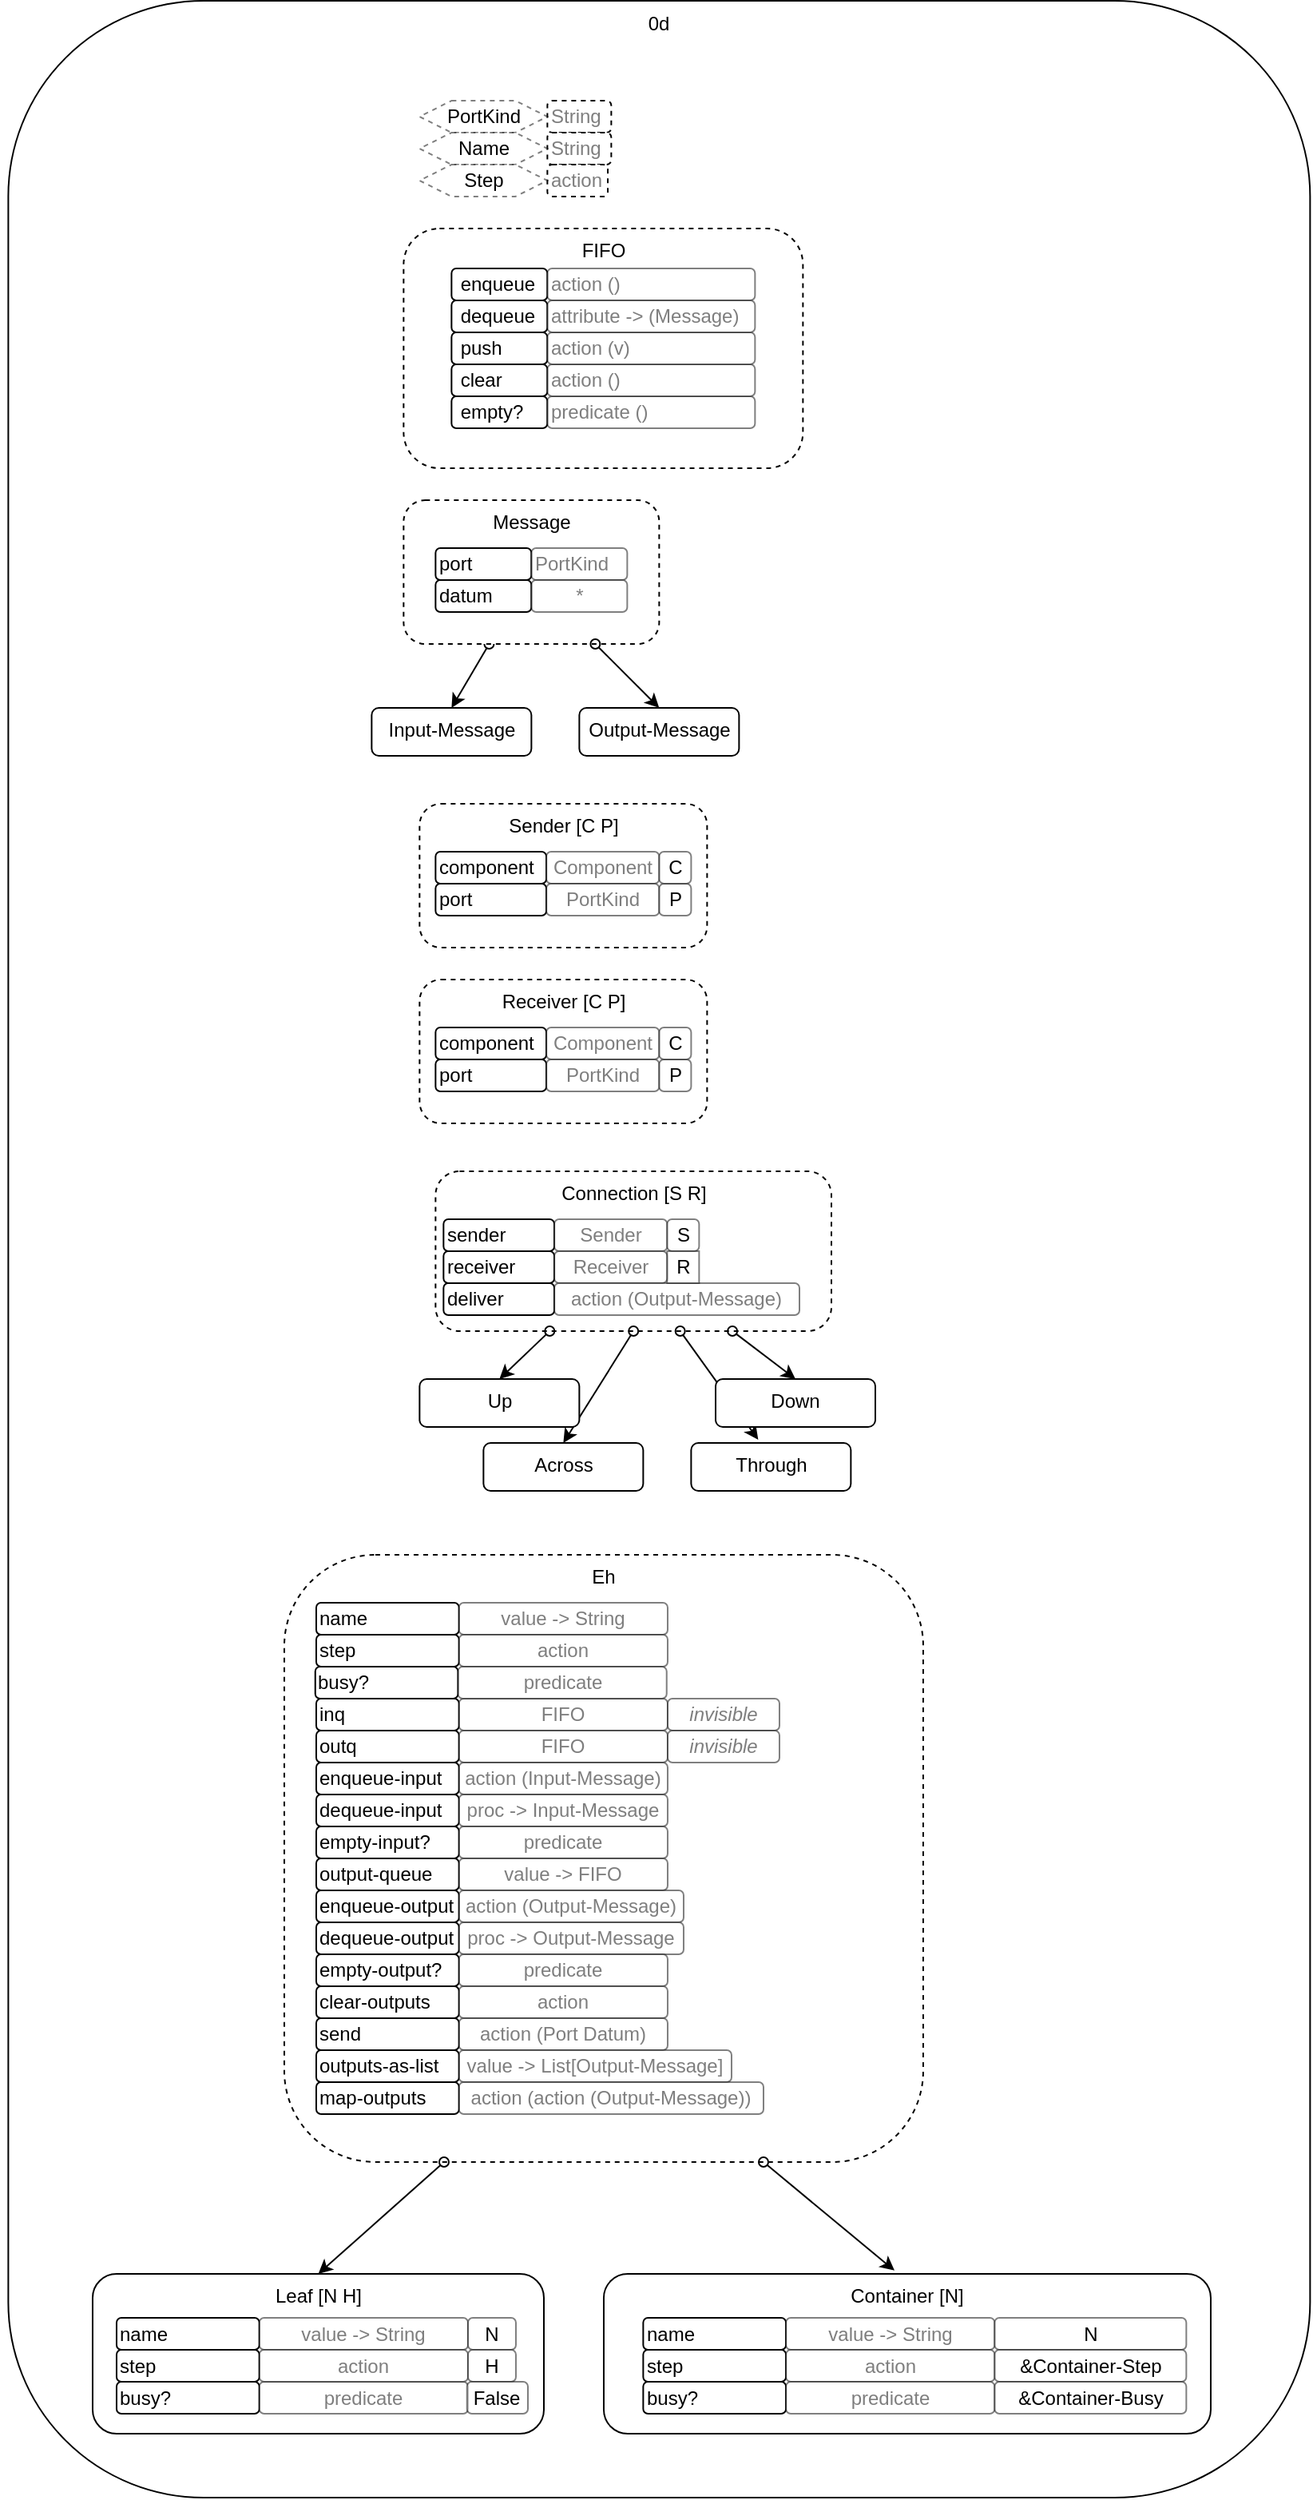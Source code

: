 <mxfile version="14.6.13" type="device"><diagram id="0Igtya8EB0iBpBim81Bv" name="Page-1"><mxGraphModel dx="1546" dy="-333" grid="1" gridSize="10" guides="1" tooltips="1" connect="1" arrows="1" fold="1" page="1" pageScale="1" pageWidth="1100" pageHeight="850" math="0" shadow="0"><root><mxCell id="0"/><mxCell id="1" parent="0"/><mxCell id="_bKpz6sMv0fzjmqBeOPO-192" value="" style="group;container=1;" parent="1" vertex="1" connectable="0"><mxGeometry x="-457.5" y="1440" width="819.68" height="1560" as="geometry"><mxRectangle x="-457.5" y="1440" width="50" height="40" as="alternateBounds"/></mxGeometry></mxCell><mxCell id="_bKpz6sMv0fzjmqBeOPO-1" value="0d" style="rounded=1;whiteSpace=wrap;html=1;horizontal=1;verticalAlign=top;container=0;" parent="_bKpz6sMv0fzjmqBeOPO-192" vertex="1"><mxGeometry x="4.69" y="-2.5" width="814.99" height="1562.5" as="geometry"/></mxCell><mxCell id="_bKpz6sMv0fzjmqBeOPO-56" value="" style="endArrow=oval;startArrow=classic;html=1;endFill=0;" parent="_bKpz6sMv0fzjmqBeOPO-192" target="_bKpz6sMv0fzjmqBeOPO-19" edge="1"><mxGeometry x="84.69" width="50" height="50" as="geometry"><mxPoint x="282.18" y="440" as="sourcePoint"/><mxPoint x="272.18" y="300" as="targetPoint"/></mxGeometry></mxCell><mxCell id="_bKpz6sMv0fzjmqBeOPO-58" value="Sender [C P]" style="rounded=1;whiteSpace=wrap;html=1;align=center;dashed=1;verticalAlign=top;container=0;" parent="_bKpz6sMv0fzjmqBeOPO-192" vertex="1"><mxGeometry x="262.18" y="500" width="180" height="90" as="geometry"><mxRectangle x="60" y="280" width="110" height="20" as="alternateBounds"/></mxGeometry></mxCell><mxCell id="_bKpz6sMv0fzjmqBeOPO-65" value="Receiver [C P]" style="rounded=1;whiteSpace=wrap;html=1;align=center;dashed=1;verticalAlign=top;container=0;" parent="_bKpz6sMv0fzjmqBeOPO-192" vertex="1"><mxGeometry x="262.18" y="610" width="180" height="90" as="geometry"><mxRectangle x="60" y="280" width="110" height="20" as="alternateBounds"/></mxGeometry></mxCell><mxCell id="_bKpz6sMv0fzjmqBeOPO-72" value="Connection [S R]" style="rounded=1;whiteSpace=wrap;html=1;align=center;dashed=1;verticalAlign=top;container=0;" parent="_bKpz6sMv0fzjmqBeOPO-192" vertex="1"><mxGeometry x="272.18" y="730" width="247.82" height="100" as="geometry"><mxRectangle x="60" y="280" width="110" height="20" as="alternateBounds"/></mxGeometry></mxCell><mxCell id="_bKpz6sMv0fzjmqBeOPO-79" value="" style="endArrow=oval;startArrow=classic;html=1;entryX=0.75;entryY=1;entryDx=0;entryDy=0;exitX=0.5;exitY=0;exitDx=0;exitDy=0;endFill=0;" parent="_bKpz6sMv0fzjmqBeOPO-192" source="_bKpz6sMv0fzjmqBeOPO-77" target="_bKpz6sMv0fzjmqBeOPO-72" edge="1"><mxGeometry x="84.69" width="50" height="50" as="geometry"><mxPoint x="302.18" y="810" as="sourcePoint"/><mxPoint x="325.709" y="770" as="targetPoint"/></mxGeometry></mxCell><mxCell id="_bKpz6sMv0fzjmqBeOPO-80" value="" style="endArrow=oval;startArrow=classic;html=1;endFill=0;" parent="_bKpz6sMv0fzjmqBeOPO-192" target="_bKpz6sMv0fzjmqBeOPO-72" edge="1"><mxGeometry x="84.69" width="50" height="50" as="geometry"><mxPoint x="312.18" y="860" as="sourcePoint"/><mxPoint x="302.18" y="720" as="targetPoint"/></mxGeometry></mxCell><mxCell id="_bKpz6sMv0fzjmqBeOPO-91" value="Through" style="rounded=1;whiteSpace=wrap;html=1;align=center;verticalAlign=top;container=0;" parent="_bKpz6sMv0fzjmqBeOPO-192" vertex="1"><mxGeometry x="432.18" y="900" width="100" height="30" as="geometry"><mxRectangle x="60" y="280" width="110" height="20" as="alternateBounds"/></mxGeometry></mxCell><mxCell id="_bKpz6sMv0fzjmqBeOPO-92" value="Across" style="rounded=1;whiteSpace=wrap;html=1;align=center;verticalAlign=top;container=0;" parent="_bKpz6sMv0fzjmqBeOPO-192" vertex="1"><mxGeometry x="302.18" y="900" width="100" height="30" as="geometry"><mxRectangle x="60" y="280" width="110" height="20" as="alternateBounds"/></mxGeometry></mxCell><mxCell id="_bKpz6sMv0fzjmqBeOPO-93" value="" style="endArrow=oval;startArrow=classic;html=1;endFill=0;entryX=0.5;entryY=1;entryDx=0;entryDy=0;exitX=0.5;exitY=0;exitDx=0;exitDy=0;" parent="_bKpz6sMv0fzjmqBeOPO-192" source="_bKpz6sMv0fzjmqBeOPO-92" target="_bKpz6sMv0fzjmqBeOPO-72" edge="1"><mxGeometry x="84.69" width="50" height="50" as="geometry"><mxPoint x="322.18" y="870" as="sourcePoint"/><mxPoint x="339.055" y="840" as="targetPoint"/></mxGeometry></mxCell><mxCell id="_bKpz6sMv0fzjmqBeOPO-94" value="" style="endArrow=oval;startArrow=classic;html=1;entryX=0.618;entryY=1;entryDx=0;entryDy=0;exitX=0.42;exitY=-0.067;exitDx=0;exitDy=0;endFill=0;entryPerimeter=0;exitPerimeter=0;" parent="_bKpz6sMv0fzjmqBeOPO-192" source="_bKpz6sMv0fzjmqBeOPO-91" target="_bKpz6sMv0fzjmqBeOPO-72" edge="1"><mxGeometry x="84.69" width="50" height="50" as="geometry"><mxPoint x="452.18" y="870" as="sourcePoint"/><mxPoint x="409.68" y="840" as="targetPoint"/></mxGeometry></mxCell><mxCell id="_bKpz6sMv0fzjmqBeOPO-77" value="Down" style="rounded=1;whiteSpace=wrap;html=1;align=center;verticalAlign=top;container=0;" parent="_bKpz6sMv0fzjmqBeOPO-192" vertex="1"><mxGeometry x="447.5" y="860" width="100" height="30" as="geometry"><mxRectangle x="60" y="280" width="110" height="20" as="alternateBounds"/></mxGeometry></mxCell><mxCell id="_bKpz6sMv0fzjmqBeOPO-78" value="Up" style="rounded=1;whiteSpace=wrap;html=1;align=center;verticalAlign=top;container=0;" parent="_bKpz6sMv0fzjmqBeOPO-192" vertex="1"><mxGeometry x="262.18" y="860" width="100" height="30" as="geometry"><mxRectangle x="60" y="280" width="110" height="20" as="alternateBounds"/></mxGeometry></mxCell><mxCell id="_bKpz6sMv0fzjmqBeOPO-95" value="Eh" style="rounded=1;whiteSpace=wrap;html=1;align=center;dashed=1;verticalAlign=top;container=0;" parent="_bKpz6sMv0fzjmqBeOPO-192" vertex="1"><mxGeometry x="177.49" y="970" width="400" height="380" as="geometry"><mxRectangle x="60" y="280" width="110" height="20" as="alternateBounds"/></mxGeometry></mxCell><mxCell id="_bKpz6sMv0fzjmqBeOPO-155" value="Leaf [N H]" style="rounded=1;whiteSpace=wrap;html=1;align=center;verticalAlign=top;container=0;" parent="_bKpz6sMv0fzjmqBeOPO-192" vertex="1"><mxGeometry x="57.49" y="1420" width="282.51" height="100" as="geometry"><mxRectangle x="60" y="280" width="110" height="20" as="alternateBounds"/></mxGeometry></mxCell><mxCell id="_bKpz6sMv0fzjmqBeOPO-188" value="Container [N]" style="rounded=1;whiteSpace=wrap;html=1;align=center;verticalAlign=top;container=0;" parent="_bKpz6sMv0fzjmqBeOPO-192" vertex="1"><mxGeometry x="377.49" y="1420" width="380" height="100" as="geometry"><mxRectangle x="60" y="280" width="110" height="20" as="alternateBounds"/></mxGeometry></mxCell><mxCell id="_bKpz6sMv0fzjmqBeOPO-189" value="" style="endArrow=classic;html=1;entryX=0.479;entryY=-0.021;entryDx=0;entryDy=0;entryPerimeter=0;exitX=0.75;exitY=1;exitDx=0;exitDy=0;startArrow=oval;startFill=0;" parent="_bKpz6sMv0fzjmqBeOPO-192" source="_bKpz6sMv0fzjmqBeOPO-95" target="_bKpz6sMv0fzjmqBeOPO-188" edge="1"><mxGeometry width="50" height="50" as="geometry"><mxPoint x="467.49" y="1440" as="sourcePoint"/><mxPoint x="517.49" y="1390" as="targetPoint"/></mxGeometry></mxCell><mxCell id="_bKpz6sMv0fzjmqBeOPO-190" value="" style="endArrow=classic;html=1;entryX=0.5;entryY=0;entryDx=0;entryDy=0;exitX=0.25;exitY=1;exitDx=0;exitDy=0;startArrow=oval;startFill=0;" parent="_bKpz6sMv0fzjmqBeOPO-192" source="_bKpz6sMv0fzjmqBeOPO-95" target="_bKpz6sMv0fzjmqBeOPO-155" edge="1"><mxGeometry width="50" height="50" as="geometry"><mxPoint x="295.47" y="1340" as="sourcePoint"/><mxPoint x="377.49" y="1438.005" as="targetPoint"/></mxGeometry></mxCell><mxCell id="_bKpz6sMv0fzjmqBeOPO-4" value="FIFO" style="rounded=1;whiteSpace=wrap;html=1;align=center;dashed=1;verticalAlign=top;container=0;" parent="_bKpz6sMv0fzjmqBeOPO-192" vertex="1"><mxGeometry x="252.18" y="140" width="250" height="150" as="geometry"><mxRectangle x="60" y="110" width="90" height="20" as="alternateBounds"/></mxGeometry></mxCell><mxCell id="_bKpz6sMv0fzjmqBeOPO-19" value="Message" style="rounded=1;whiteSpace=wrap;html=1;align=center;dashed=1;verticalAlign=top;container=0;" parent="_bKpz6sMv0fzjmqBeOPO-192" vertex="1"><mxGeometry x="252.18" y="310" width="160" height="90" as="geometry"><mxRectangle x="60" y="280" width="110" height="20" as="alternateBounds"/></mxGeometry></mxCell><mxCell id="_bKpz6sMv0fzjmqBeOPO-2" value="String" style="rounded=1;whiteSpace=wrap;html=1;dashed=1;align=left;textOpacity=50;container=0;" parent="_bKpz6sMv0fzjmqBeOPO-192" vertex="1"><mxGeometry x="342.18" y="60" width="40" height="20" as="geometry"/></mxCell><mxCell id="_bKpz6sMv0fzjmqBeOPO-41" value="String" style="rounded=1;whiteSpace=wrap;html=1;dashed=1;align=left;textOpacity=50;container=0;" parent="_bKpz6sMv0fzjmqBeOPO-192" vertex="1"><mxGeometry x="342.18" y="80" width="40" height="20" as="geometry"/></mxCell><mxCell id="_bKpz6sMv0fzjmqBeOPO-43" value="action" style="rounded=1;whiteSpace=wrap;html=1;dashed=1;align=left;textOpacity=50;container=0;" parent="_bKpz6sMv0fzjmqBeOPO-192" vertex="1"><mxGeometry x="342.18" y="100" width="37.82" height="20" as="geometry"/></mxCell><mxCell id="_bKpz6sMv0fzjmqBeOPO-45" value="PortKind" style="shape=hexagon;perimeter=hexagonPerimeter2;whiteSpace=wrap;html=1;fixedSize=1;strokeColor=#000000;opacity=50;align=center;dashed=1;container=0;" parent="_bKpz6sMv0fzjmqBeOPO-192" vertex="1"><mxGeometry x="262.18" y="60" width="80" height="20" as="geometry"/></mxCell><mxCell id="_bKpz6sMv0fzjmqBeOPO-48" value="Name" style="shape=hexagon;perimeter=hexagonPerimeter2;whiteSpace=wrap;html=1;fixedSize=1;strokeColor=#000000;opacity=50;align=center;dashed=1;container=0;" parent="_bKpz6sMv0fzjmqBeOPO-192" vertex="1"><mxGeometry x="262.18" y="80" width="80" height="20" as="geometry"/></mxCell><mxCell id="_bKpz6sMv0fzjmqBeOPO-49" value="Step" style="shape=hexagon;perimeter=hexagonPerimeter2;whiteSpace=wrap;html=1;fixedSize=1;strokeColor=#000000;opacity=50;align=center;dashed=1;container=0;" parent="_bKpz6sMv0fzjmqBeOPO-192" vertex="1"><mxGeometry x="262.18" y="100" width="80" height="20" as="geometry"/></mxCell><mxCell id="_bKpz6sMv0fzjmqBeOPO-55" value="Output-Message" style="rounded=1;whiteSpace=wrap;html=1;align=center;verticalAlign=top;container=0;" parent="_bKpz6sMv0fzjmqBeOPO-192" vertex="1"><mxGeometry x="362.18" y="440" width="100" height="30" as="geometry"><mxRectangle x="60" y="280" width="110" height="20" as="alternateBounds"/></mxGeometry></mxCell><mxCell id="_bKpz6sMv0fzjmqBeOPO-50" value="Input-Message" style="rounded=1;whiteSpace=wrap;html=1;align=center;verticalAlign=top;container=0;" parent="_bKpz6sMv0fzjmqBeOPO-192" vertex="1"><mxGeometry x="232.18" y="440" width="100" height="30" as="geometry"><mxRectangle x="60" y="280" width="110" height="20" as="alternateBounds"/></mxGeometry></mxCell><mxCell id="_bKpz6sMv0fzjmqBeOPO-57" value="" style="endArrow=oval;startArrow=classic;html=1;entryX=0.75;entryY=1;entryDx=0;entryDy=0;exitX=0.5;exitY=0;exitDx=0;exitDy=0;endFill=0;" parent="_bKpz6sMv0fzjmqBeOPO-192" source="_bKpz6sMv0fzjmqBeOPO-55" target="_bKpz6sMv0fzjmqBeOPO-19" edge="1"><mxGeometry x="562.18" y="160" width="50" height="50" as="geometry"><mxPoint x="292.18" y="450" as="sourcePoint"/><mxPoint x="315.709" y="410" as="targetPoint"/></mxGeometry></mxCell><mxCell id="_bKpz6sMv0fzjmqBeOPO-5" value="&lt;div&gt;&amp;nbsp;enqueue&lt;/div&gt;" style="rounded=1;whiteSpace=wrap;html=1;align=left;container=0;" parent="_bKpz6sMv0fzjmqBeOPO-192" vertex="1"><mxGeometry x="282.18" y="165" width="60" height="20" as="geometry"/></mxCell><mxCell id="_bKpz6sMv0fzjmqBeOPO-17" value="&lt;div&gt;&lt;span&gt;&amp;nbsp;empty?&lt;/span&gt;&lt;br&gt;&lt;/div&gt;" style="rounded=1;whiteSpace=wrap;html=1;align=left;container=0;" parent="_bKpz6sMv0fzjmqBeOPO-192" vertex="1"><mxGeometry x="282.18" y="245" width="60" height="20" as="geometry"/></mxCell><mxCell id="_bKpz6sMv0fzjmqBeOPO-16" value="&lt;div&gt;&lt;span&gt;&amp;nbsp;clear&lt;/span&gt;&lt;/div&gt;" style="rounded=1;whiteSpace=wrap;html=1;align=left;container=0;" parent="_bKpz6sMv0fzjmqBeOPO-192" vertex="1"><mxGeometry x="282.18" y="225" width="60" height="20" as="geometry"/></mxCell><mxCell id="_bKpz6sMv0fzjmqBeOPO-15" value="&lt;div&gt;&lt;span&gt;&amp;nbsp;push&lt;/span&gt;&lt;/div&gt;" style="rounded=1;whiteSpace=wrap;html=1;align=left;container=0;" parent="_bKpz6sMv0fzjmqBeOPO-192" vertex="1"><mxGeometry x="282.18" y="205" width="60" height="20" as="geometry"/></mxCell><mxCell id="_bKpz6sMv0fzjmqBeOPO-14" value="&lt;div&gt;&lt;span&gt;&amp;nbsp;dequeue&amp;nbsp;&lt;/span&gt;&lt;/div&gt;" style="rounded=1;whiteSpace=wrap;html=1;align=left;container=0;" parent="_bKpz6sMv0fzjmqBeOPO-192" vertex="1"><mxGeometry x="282.18" y="185" width="60" height="20" as="geometry"/></mxCell><mxCell id="_bKpz6sMv0fzjmqBeOPO-25" value="&lt;div&gt;action ()&lt;/div&gt;" style="rounded=1;whiteSpace=wrap;html=1;align=left;opacity=50;textOpacity=50;container=0;" parent="_bKpz6sMv0fzjmqBeOPO-192" vertex="1"><mxGeometry x="342.18" y="165" width="130" height="20" as="geometry"/></mxCell><mxCell id="_bKpz6sMv0fzjmqBeOPO-26" value="&lt;div&gt;&lt;span&gt;predicate ()&lt;/span&gt;&lt;br&gt;&lt;/div&gt;" style="rounded=1;whiteSpace=wrap;html=1;align=left;opacity=50;textOpacity=50;container=0;" parent="_bKpz6sMv0fzjmqBeOPO-192" vertex="1"><mxGeometry x="342.18" y="245" width="130" height="20" as="geometry"/></mxCell><mxCell id="_bKpz6sMv0fzjmqBeOPO-27" value="&lt;div&gt;&lt;span&gt;action ()&lt;/span&gt;&lt;/div&gt;" style="rounded=1;whiteSpace=wrap;html=1;align=left;opacity=50;textOpacity=50;container=0;" parent="_bKpz6sMv0fzjmqBeOPO-192" vertex="1"><mxGeometry x="342.18" y="225" width="130" height="20" as="geometry"/></mxCell><mxCell id="_bKpz6sMv0fzjmqBeOPO-28" value="&lt;div&gt;&lt;span&gt;action (v)&lt;/span&gt;&lt;/div&gt;" style="rounded=1;whiteSpace=wrap;html=1;align=left;opacity=50;textOpacity=50;container=0;" parent="_bKpz6sMv0fzjmqBeOPO-192" vertex="1"><mxGeometry x="342.18" y="205" width="130" height="20" as="geometry"/></mxCell><mxCell id="_bKpz6sMv0fzjmqBeOPO-29" value="&lt;div&gt;&lt;span&gt;attribute -&amp;gt; (Message)&lt;/span&gt;&lt;/div&gt;" style="rounded=1;whiteSpace=wrap;html=1;align=left;opacity=50;textOpacity=50;container=0;" parent="_bKpz6sMv0fzjmqBeOPO-192" vertex="1"><mxGeometry x="342.18" y="185" width="130" height="20" as="geometry"/></mxCell><mxCell id="_bKpz6sMv0fzjmqBeOPO-30" value="&lt;div&gt;port&lt;/div&gt;" style="rounded=1;whiteSpace=wrap;html=1;align=left;container=0;" parent="_bKpz6sMv0fzjmqBeOPO-192" vertex="1"><mxGeometry x="272.18" y="340" width="60" height="20" as="geometry"/></mxCell><mxCell id="_bKpz6sMv0fzjmqBeOPO-34" value="&lt;div&gt;&lt;span&gt;datum&lt;/span&gt;&lt;/div&gt;" style="rounded=1;whiteSpace=wrap;html=1;align=left;container=0;" parent="_bKpz6sMv0fzjmqBeOPO-192" vertex="1"><mxGeometry x="272.18" y="360" width="60" height="20" as="geometry"/></mxCell><mxCell id="_bKpz6sMv0fzjmqBeOPO-35" value="&lt;div&gt;PortKind&lt;/div&gt;" style="rounded=1;whiteSpace=wrap;html=1;align=left;opacity=50;textOpacity=50;container=0;" parent="_bKpz6sMv0fzjmqBeOPO-192" vertex="1"><mxGeometry x="332.18" y="340" width="60" height="20" as="geometry"/></mxCell><mxCell id="_bKpz6sMv0fzjmqBeOPO-39" value="&lt;div&gt;&lt;span&gt;*&lt;/span&gt;&lt;/div&gt;" style="rounded=1;whiteSpace=wrap;html=1;align=center;opacity=50;textOpacity=50;container=0;" parent="_bKpz6sMv0fzjmqBeOPO-192" vertex="1"><mxGeometry x="332.18" y="360" width="60" height="20" as="geometry"/></mxCell><mxCell id="_bKpz6sMv0fzjmqBeOPO-59" value="&lt;div&gt;component&lt;/div&gt;" style="rounded=1;whiteSpace=wrap;html=1;align=left;container=0;" parent="_bKpz6sMv0fzjmqBeOPO-192" vertex="1"><mxGeometry x="272.18" y="530" width="69.38" height="20" as="geometry"/></mxCell><mxCell id="_bKpz6sMv0fzjmqBeOPO-60" value="&lt;div&gt;&lt;span&gt;port&lt;/span&gt;&lt;/div&gt;" style="rounded=1;whiteSpace=wrap;html=1;align=left;container=0;" parent="_bKpz6sMv0fzjmqBeOPO-192" vertex="1"><mxGeometry x="272.18" y="550" width="69.38" height="20" as="geometry"/></mxCell><mxCell id="_bKpz6sMv0fzjmqBeOPO-61" value="&lt;div&gt;Component&lt;/div&gt;" style="rounded=1;whiteSpace=wrap;html=1;align=center;opacity=50;textOpacity=50;container=0;" parent="_bKpz6sMv0fzjmqBeOPO-192" vertex="1"><mxGeometry x="341.56" y="530" width="70.63" height="20" as="geometry"/></mxCell><mxCell id="_bKpz6sMv0fzjmqBeOPO-62" value="&lt;div&gt;&lt;span&gt;PortKind&lt;/span&gt;&lt;/div&gt;" style="rounded=1;whiteSpace=wrap;html=1;align=center;opacity=50;textOpacity=50;container=0;" parent="_bKpz6sMv0fzjmqBeOPO-192" vertex="1"><mxGeometry x="341.56" y="550" width="70.63" height="20" as="geometry"/></mxCell><mxCell id="_bKpz6sMv0fzjmqBeOPO-64" value="&lt;div&gt;&lt;span&gt;P&lt;/span&gt;&lt;/div&gt;" style="rounded=1;whiteSpace=wrap;html=1;align=center;opacity=50;container=0;" parent="_bKpz6sMv0fzjmqBeOPO-192" vertex="1"><mxGeometry x="412.19" y="550" width="20" height="20" as="geometry"/></mxCell><mxCell id="_bKpz6sMv0fzjmqBeOPO-63" value="&lt;div&gt;C&lt;/div&gt;" style="rounded=1;whiteSpace=wrap;html=1;align=center;opacity=50;container=0;" parent="_bKpz6sMv0fzjmqBeOPO-192" vertex="1"><mxGeometry x="412.19" y="530" width="20" height="20" as="geometry"/></mxCell><mxCell id="_bKpz6sMv0fzjmqBeOPO-66" value="&lt;div&gt;component&lt;/div&gt;" style="rounded=1;whiteSpace=wrap;html=1;align=left;container=0;" parent="_bKpz6sMv0fzjmqBeOPO-192" vertex="1"><mxGeometry x="272.18" y="640" width="69.38" height="20" as="geometry"/></mxCell><mxCell id="_bKpz6sMv0fzjmqBeOPO-67" value="&lt;div&gt;&lt;span&gt;port&lt;/span&gt;&lt;/div&gt;" style="rounded=1;whiteSpace=wrap;html=1;align=left;container=0;" parent="_bKpz6sMv0fzjmqBeOPO-192" vertex="1"><mxGeometry x="272.18" y="660" width="69.38" height="20" as="geometry"/></mxCell><mxCell id="_bKpz6sMv0fzjmqBeOPO-68" value="&lt;div&gt;Component&lt;/div&gt;" style="rounded=1;whiteSpace=wrap;html=1;align=center;opacity=50;textOpacity=50;container=0;" parent="_bKpz6sMv0fzjmqBeOPO-192" vertex="1"><mxGeometry x="341.56" y="640" width="70.63" height="20" as="geometry"/></mxCell><mxCell id="_bKpz6sMv0fzjmqBeOPO-69" value="&lt;div&gt;&lt;span&gt;PortKind&lt;/span&gt;&lt;/div&gt;" style="rounded=1;whiteSpace=wrap;html=1;align=center;opacity=50;textOpacity=50;container=0;" parent="_bKpz6sMv0fzjmqBeOPO-192" vertex="1"><mxGeometry x="341.56" y="660" width="70.63" height="20" as="geometry"/></mxCell><mxCell id="_bKpz6sMv0fzjmqBeOPO-70" value="&lt;div&gt;&lt;span&gt;P&lt;/span&gt;&lt;/div&gt;" style="rounded=1;whiteSpace=wrap;html=1;align=center;opacity=50;container=0;" parent="_bKpz6sMv0fzjmqBeOPO-192" vertex="1"><mxGeometry x="412.19" y="660" width="20" height="20" as="geometry"/></mxCell><mxCell id="_bKpz6sMv0fzjmqBeOPO-71" value="&lt;div&gt;C&lt;/div&gt;" style="rounded=1;whiteSpace=wrap;html=1;align=center;opacity=50;container=0;" parent="_bKpz6sMv0fzjmqBeOPO-192" vertex="1"><mxGeometry x="412.19" y="640" width="20" height="20" as="geometry"/></mxCell><mxCell id="_bKpz6sMv0fzjmqBeOPO-81" value="&lt;div&gt;sender&lt;/div&gt;" style="rounded=1;whiteSpace=wrap;html=1;align=left;container=0;" parent="_bKpz6sMv0fzjmqBeOPO-192" vertex="1"><mxGeometry x="277.17" y="760" width="69.38" height="20" as="geometry"/></mxCell><mxCell id="_bKpz6sMv0fzjmqBeOPO-82" value="&lt;div&gt;&lt;span&gt;receiver&lt;/span&gt;&lt;/div&gt;" style="rounded=1;whiteSpace=wrap;html=1;align=left;container=0;" parent="_bKpz6sMv0fzjmqBeOPO-192" vertex="1"><mxGeometry x="277.17" y="780" width="69.38" height="20" as="geometry"/></mxCell><mxCell id="_bKpz6sMv0fzjmqBeOPO-83" value="&lt;div&gt;Sender&lt;/div&gt;" style="rounded=1;whiteSpace=wrap;html=1;align=center;opacity=50;textOpacity=50;container=0;" parent="_bKpz6sMv0fzjmqBeOPO-192" vertex="1"><mxGeometry x="346.55" y="760" width="70.63" height="20" as="geometry"/></mxCell><mxCell id="_bKpz6sMv0fzjmqBeOPO-84" value="&lt;div&gt;&lt;span&gt;Receiver&lt;/span&gt;&lt;/div&gt;" style="rounded=1;whiteSpace=wrap;html=1;align=center;opacity=50;textOpacity=50;container=0;" parent="_bKpz6sMv0fzjmqBeOPO-192" vertex="1"><mxGeometry x="346.55" y="780" width="70.63" height="20" as="geometry"/></mxCell><mxCell id="_bKpz6sMv0fzjmqBeOPO-86" value="&lt;div&gt;S&lt;/div&gt;" style="rounded=1;whiteSpace=wrap;html=1;align=center;opacity=50;container=0;" parent="_bKpz6sMv0fzjmqBeOPO-192" vertex="1"><mxGeometry x="417.18" y="760" width="20" height="20" as="geometry"/></mxCell><mxCell id="_bKpz6sMv0fzjmqBeOPO-88" value="&lt;div&gt;&lt;span&gt;deliver&lt;/span&gt;&lt;/div&gt;" style="rounded=1;whiteSpace=wrap;html=1;align=left;container=0;" parent="_bKpz6sMv0fzjmqBeOPO-192" vertex="1"><mxGeometry x="277.17" y="800" width="69.38" height="20" as="geometry"/></mxCell><mxCell id="_bKpz6sMv0fzjmqBeOPO-89" value="&lt;div&gt;&lt;span&gt;action (Output-Message)&lt;/span&gt;&lt;/div&gt;" style="rounded=1;whiteSpace=wrap;html=1;align=center;opacity=50;textOpacity=50;container=0;" parent="_bKpz6sMv0fzjmqBeOPO-192" vertex="1"><mxGeometry x="346.55" y="800" width="153.45" height="20" as="geometry"/></mxCell><mxCell id="_bKpz6sMv0fzjmqBeOPO-85" value="&lt;div&gt;&lt;span&gt;R&lt;/span&gt;&lt;/div&gt;" style="rounded=1;whiteSpace=wrap;html=1;align=center;opacity=50;arcSize=0;container=0;" parent="_bKpz6sMv0fzjmqBeOPO-192" vertex="1"><mxGeometry x="417.18" y="780" width="20" height="20" as="geometry"/></mxCell><mxCell id="_bKpz6sMv0fzjmqBeOPO-96" value="&lt;div&gt;name&lt;/div&gt;" style="rounded=1;whiteSpace=wrap;html=1;align=left;container=0;" parent="_bKpz6sMv0fzjmqBeOPO-192" vertex="1"><mxGeometry x="197.49" y="1000" width="89.38" height="20" as="geometry"/></mxCell><mxCell id="_bKpz6sMv0fzjmqBeOPO-97" value="&lt;div&gt;&lt;span&gt;step&lt;/span&gt;&lt;/div&gt;" style="rounded=1;whiteSpace=wrap;html=1;align=left;container=0;" parent="_bKpz6sMv0fzjmqBeOPO-192" vertex="1"><mxGeometry x="197.49" y="1020" width="89.38" height="20" as="geometry"/></mxCell><mxCell id="_bKpz6sMv0fzjmqBeOPO-98" value="&lt;div&gt;value -&amp;gt; String&lt;/div&gt;" style="rounded=1;whiteSpace=wrap;html=1;align=center;opacity=50;textOpacity=50;container=0;" parent="_bKpz6sMv0fzjmqBeOPO-192" vertex="1"><mxGeometry x="286.87" y="1000" width="130.62" height="20" as="geometry"/></mxCell><mxCell id="_bKpz6sMv0fzjmqBeOPO-99" value="&lt;div&gt;&lt;span&gt;action&lt;/span&gt;&lt;/div&gt;" style="rounded=1;whiteSpace=wrap;html=1;align=center;opacity=50;textOpacity=50;container=0;" parent="_bKpz6sMv0fzjmqBeOPO-192" vertex="1"><mxGeometry x="286.87" y="1020" width="130.62" height="20" as="geometry"/></mxCell><mxCell id="_bKpz6sMv0fzjmqBeOPO-101" value="&lt;div&gt;&lt;span&gt;inq&lt;/span&gt;&lt;/div&gt;" style="rounded=1;whiteSpace=wrap;html=1;align=left;container=0;" parent="_bKpz6sMv0fzjmqBeOPO-192" vertex="1"><mxGeometry x="197.49" y="1060" width="89.38" height="20" as="geometry"/></mxCell><mxCell id="_bKpz6sMv0fzjmqBeOPO-102" value="&lt;div&gt;&lt;span&gt;FIFO&lt;/span&gt;&lt;/div&gt;" style="rounded=1;whiteSpace=wrap;html=1;align=center;opacity=50;textOpacity=50;container=0;" parent="_bKpz6sMv0fzjmqBeOPO-192" vertex="1"><mxGeometry x="286.87" y="1060" width="130.62" height="20" as="geometry"/></mxCell><mxCell id="_bKpz6sMv0fzjmqBeOPO-104" value="&lt;div&gt;outq&lt;/div&gt;" style="rounded=1;whiteSpace=wrap;html=1;align=left;container=0;" parent="_bKpz6sMv0fzjmqBeOPO-192" vertex="1"><mxGeometry x="197.49" y="1080" width="89.38" height="20" as="geometry"/></mxCell><mxCell id="_bKpz6sMv0fzjmqBeOPO-105" value="&lt;div&gt;&lt;span&gt;enqueue-input&lt;/span&gt;&lt;/div&gt;" style="rounded=1;whiteSpace=wrap;html=1;align=left;container=0;" parent="_bKpz6sMv0fzjmqBeOPO-192" vertex="1"><mxGeometry x="197.49" y="1100" width="89.38" height="20" as="geometry"/></mxCell><mxCell id="_bKpz6sMv0fzjmqBeOPO-106" value="&lt;div&gt;FIFO&lt;/div&gt;" style="rounded=1;whiteSpace=wrap;html=1;align=center;opacity=50;textOpacity=50;container=0;" parent="_bKpz6sMv0fzjmqBeOPO-192" vertex="1"><mxGeometry x="286.87" y="1080" width="130.62" height="20" as="geometry"/></mxCell><mxCell id="_bKpz6sMv0fzjmqBeOPO-107" value="&lt;div&gt;&lt;span&gt;action (Input-Message)&lt;/span&gt;&lt;/div&gt;" style="rounded=1;whiteSpace=wrap;html=1;align=center;opacity=50;textOpacity=50;container=0;" parent="_bKpz6sMv0fzjmqBeOPO-192" vertex="1"><mxGeometry x="286.87" y="1100" width="130.62" height="20" as="geometry"/></mxCell><mxCell id="_bKpz6sMv0fzjmqBeOPO-108" value="&lt;div&gt;&lt;span&gt;dequeue-input&lt;/span&gt;&lt;/div&gt;" style="rounded=1;whiteSpace=wrap;html=1;align=left;container=0;" parent="_bKpz6sMv0fzjmqBeOPO-192" vertex="1"><mxGeometry x="197.49" y="1120" width="89.38" height="20" as="geometry"/></mxCell><mxCell id="_bKpz6sMv0fzjmqBeOPO-109" value="&lt;div&gt;&lt;span&gt;proc -&amp;gt; Input-Message&lt;/span&gt;&lt;/div&gt;" style="rounded=1;whiteSpace=wrap;html=1;align=center;opacity=50;textOpacity=50;container=0;" parent="_bKpz6sMv0fzjmqBeOPO-192" vertex="1"><mxGeometry x="286.87" y="1120" width="130.62" height="20" as="geometry"/></mxCell><mxCell id="_bKpz6sMv0fzjmqBeOPO-110" value="&lt;div&gt;empty-input?&lt;/div&gt;" style="rounded=1;whiteSpace=wrap;html=1;align=left;strokeWidth=1;container=0;" parent="_bKpz6sMv0fzjmqBeOPO-192" vertex="1"><mxGeometry x="197.49" y="1140" width="89.38" height="20" as="geometry"/></mxCell><mxCell id="_bKpz6sMv0fzjmqBeOPO-111" value="&lt;div&gt;&lt;span&gt;output-queue&lt;/span&gt;&lt;/div&gt;" style="rounded=1;whiteSpace=wrap;html=1;align=left;container=0;" parent="_bKpz6sMv0fzjmqBeOPO-192" vertex="1"><mxGeometry x="197.49" y="1160" width="89.38" height="20" as="geometry"/></mxCell><mxCell id="_bKpz6sMv0fzjmqBeOPO-112" value="&lt;div&gt;predicate&lt;/div&gt;" style="rounded=1;whiteSpace=wrap;html=1;align=center;opacity=50;textOpacity=50;container=0;" parent="_bKpz6sMv0fzjmqBeOPO-192" vertex="1"><mxGeometry x="286.87" y="1140" width="130.62" height="20" as="geometry"/></mxCell><mxCell id="_bKpz6sMv0fzjmqBeOPO-113" value="value -&amp;gt; FIFO" style="rounded=1;whiteSpace=wrap;html=1;align=center;opacity=50;textOpacity=50;container=0;" parent="_bKpz6sMv0fzjmqBeOPO-192" vertex="1"><mxGeometry x="286.87" y="1160" width="130.62" height="20" as="geometry"/></mxCell><mxCell id="_bKpz6sMv0fzjmqBeOPO-114" value="&lt;div&gt;&lt;span&gt;enqueue-output&lt;/span&gt;&lt;/div&gt;" style="rounded=1;whiteSpace=wrap;html=1;align=left;container=0;" parent="_bKpz6sMv0fzjmqBeOPO-192" vertex="1"><mxGeometry x="197.49" y="1180" width="89.38" height="20" as="geometry"/></mxCell><mxCell id="_bKpz6sMv0fzjmqBeOPO-115" value="&lt;div&gt;&lt;span&gt;action (Output-Message)&lt;/span&gt;&lt;/div&gt;" style="rounded=1;whiteSpace=wrap;html=1;align=center;opacity=50;textOpacity=50;container=0;" parent="_bKpz6sMv0fzjmqBeOPO-192" vertex="1"><mxGeometry x="286.87" y="1180" width="140.62" height="20" as="geometry"/></mxCell><mxCell id="_bKpz6sMv0fzjmqBeOPO-116" value="&lt;div&gt;dequeue-output&lt;/div&gt;" style="rounded=1;whiteSpace=wrap;html=1;align=left;container=0;" parent="_bKpz6sMv0fzjmqBeOPO-192" vertex="1"><mxGeometry x="197.49" y="1200" width="89.38" height="20" as="geometry"/></mxCell><mxCell id="_bKpz6sMv0fzjmqBeOPO-117" value="&lt;div&gt;&lt;span&gt;empty-output?&lt;/span&gt;&lt;/div&gt;" style="rounded=1;whiteSpace=wrap;html=1;align=left;container=0;" parent="_bKpz6sMv0fzjmqBeOPO-192" vertex="1"><mxGeometry x="197.49" y="1220" width="89.38" height="20" as="geometry"/></mxCell><mxCell id="_bKpz6sMv0fzjmqBeOPO-118" value="proc -&amp;gt; Output-Message" style="rounded=1;whiteSpace=wrap;html=1;align=center;opacity=50;textOpacity=50;container=0;" parent="_bKpz6sMv0fzjmqBeOPO-192" vertex="1"><mxGeometry x="286.87" y="1200" width="140.62" height="20" as="geometry"/></mxCell><mxCell id="_bKpz6sMv0fzjmqBeOPO-119" value="&lt;div&gt;&lt;span&gt;predicate&lt;/span&gt;&lt;/div&gt;" style="rounded=1;whiteSpace=wrap;html=1;align=center;opacity=50;textOpacity=50;container=0;" parent="_bKpz6sMv0fzjmqBeOPO-192" vertex="1"><mxGeometry x="286.87" y="1220" width="130.62" height="20" as="geometry"/></mxCell><mxCell id="_bKpz6sMv0fzjmqBeOPO-120" value="&lt;div&gt;&lt;span&gt;clear-outputs&lt;/span&gt;&lt;/div&gt;" style="rounded=1;whiteSpace=wrap;html=1;align=left;container=0;" parent="_bKpz6sMv0fzjmqBeOPO-192" vertex="1"><mxGeometry x="197.49" y="1240" width="89.38" height="20" as="geometry"/></mxCell><mxCell id="_bKpz6sMv0fzjmqBeOPO-121" value="&lt;div&gt;&lt;span&gt;action&lt;/span&gt;&lt;/div&gt;" style="rounded=1;whiteSpace=wrap;html=1;align=center;opacity=50;textOpacity=50;container=0;" parent="_bKpz6sMv0fzjmqBeOPO-192" vertex="1"><mxGeometry x="286.87" y="1240" width="130.62" height="20" as="geometry"/></mxCell><mxCell id="_bKpz6sMv0fzjmqBeOPO-122" value="&lt;div&gt;send&lt;/div&gt;" style="rounded=1;whiteSpace=wrap;html=1;align=left;container=0;" parent="_bKpz6sMv0fzjmqBeOPO-192" vertex="1"><mxGeometry x="197.49" y="1260" width="89.38" height="20" as="geometry"/></mxCell><mxCell id="_bKpz6sMv0fzjmqBeOPO-123" value="&lt;div&gt;&lt;span&gt;outputs-as-list&lt;/span&gt;&lt;/div&gt;" style="rounded=1;whiteSpace=wrap;html=1;align=left;container=0;" parent="_bKpz6sMv0fzjmqBeOPO-192" vertex="1"><mxGeometry x="197.49" y="1280" width="89.38" height="20" as="geometry"/></mxCell><mxCell id="_bKpz6sMv0fzjmqBeOPO-124" value="action (Port Datum)" style="rounded=1;whiteSpace=wrap;html=1;align=center;opacity=50;textOpacity=50;container=0;" parent="_bKpz6sMv0fzjmqBeOPO-192" vertex="1"><mxGeometry x="286.87" y="1260" width="130.62" height="20" as="geometry"/></mxCell><mxCell id="_bKpz6sMv0fzjmqBeOPO-125" value="&lt;div&gt;&lt;span&gt;value -&amp;gt; List[Output-Message]&lt;/span&gt;&lt;/div&gt;" style="rounded=1;whiteSpace=wrap;html=1;align=center;opacity=50;textOpacity=50;container=0;" parent="_bKpz6sMv0fzjmqBeOPO-192" vertex="1"><mxGeometry x="286.87" y="1280" width="170.62" height="20" as="geometry"/></mxCell><mxCell id="_bKpz6sMv0fzjmqBeOPO-126" value="&lt;div&gt;&lt;span&gt;map-outputs&lt;/span&gt;&lt;/div&gt;" style="rounded=1;whiteSpace=wrap;html=1;align=left;container=0;" parent="_bKpz6sMv0fzjmqBeOPO-192" vertex="1"><mxGeometry x="197.49" y="1300" width="89.38" height="20" as="geometry"/></mxCell><mxCell id="_bKpz6sMv0fzjmqBeOPO-127" value="&lt;div&gt;&lt;span&gt;action (action (Output-Message))&lt;/span&gt;&lt;/div&gt;" style="rounded=1;whiteSpace=wrap;html=1;align=center;opacity=50;textOpacity=50;container=0;" parent="_bKpz6sMv0fzjmqBeOPO-192" vertex="1"><mxGeometry x="286.87" y="1300" width="190.62" height="20" as="geometry"/></mxCell><mxCell id="_bKpz6sMv0fzjmqBeOPO-128" value="&lt;i&gt;invisible&lt;/i&gt;" style="rounded=1;whiteSpace=wrap;html=1;align=center;opacity=50;textOpacity=50;container=0;" parent="_bKpz6sMv0fzjmqBeOPO-192" vertex="1"><mxGeometry x="417.49" y="1060" width="70" height="20" as="geometry"/></mxCell><mxCell id="_bKpz6sMv0fzjmqBeOPO-129" value="&lt;i&gt;invisible&lt;/i&gt;" style="rounded=1;whiteSpace=wrap;html=1;align=center;opacity=50;textOpacity=50;container=0;" parent="_bKpz6sMv0fzjmqBeOPO-192" vertex="1"><mxGeometry x="417.49" y="1080" width="70" height="20" as="geometry"/></mxCell><mxCell id="_bKpz6sMv0fzjmqBeOPO-149" value="&lt;div&gt;name&lt;/div&gt;" style="rounded=1;whiteSpace=wrap;html=1;align=left;container=0;" parent="_bKpz6sMv0fzjmqBeOPO-192" vertex="1"><mxGeometry x="402.18" y="1447.5" width="89.38" height="20" as="geometry"/></mxCell><mxCell id="_bKpz6sMv0fzjmqBeOPO-150" value="&lt;div&gt;&lt;span&gt;step&lt;/span&gt;&lt;/div&gt;" style="rounded=1;whiteSpace=wrap;html=1;align=left;container=0;" parent="_bKpz6sMv0fzjmqBeOPO-192" vertex="1"><mxGeometry x="402.18" y="1467.5" width="89.38" height="20" as="geometry"/></mxCell><mxCell id="_bKpz6sMv0fzjmqBeOPO-151" value="&lt;div&gt;value -&amp;gt; String&lt;/div&gt;" style="rounded=1;whiteSpace=wrap;html=1;align=center;opacity=50;textOpacity=50;container=0;" parent="_bKpz6sMv0fzjmqBeOPO-192" vertex="1"><mxGeometry x="491.56" y="1447.5" width="130.62" height="20" as="geometry"/></mxCell><mxCell id="_bKpz6sMv0fzjmqBeOPO-152" value="&lt;div&gt;&lt;span&gt;action&lt;/span&gt;&lt;/div&gt;" style="rounded=1;whiteSpace=wrap;html=1;align=center;opacity=50;textOpacity=50;container=0;" parent="_bKpz6sMv0fzjmqBeOPO-192" vertex="1"><mxGeometry x="491.56" y="1467.5" width="130.62" height="20" as="geometry"/></mxCell><mxCell id="_bKpz6sMv0fzjmqBeOPO-153" value="&lt;div&gt;N&lt;/div&gt;" style="rounded=1;whiteSpace=wrap;html=1;align=center;opacity=50;container=0;" parent="_bKpz6sMv0fzjmqBeOPO-192" vertex="1"><mxGeometry x="622.18" y="1447.5" width="120" height="20" as="geometry"/></mxCell><mxCell id="_bKpz6sMv0fzjmqBeOPO-154" value="&lt;div&gt;&amp;amp;Container-Step&lt;/div&gt;" style="rounded=1;whiteSpace=wrap;html=1;align=center;opacity=50;container=0;" parent="_bKpz6sMv0fzjmqBeOPO-192" vertex="1"><mxGeometry x="622.18" y="1467.5" width="120" height="20" as="geometry"/></mxCell><mxCell id="C8Dwh15c4WzNOY6o3OzT-1" value="&lt;div&gt;&lt;span&gt;busy?&lt;/span&gt;&lt;/div&gt;" style="rounded=1;whiteSpace=wrap;html=1;align=left;container=0;" vertex="1" parent="_bKpz6sMv0fzjmqBeOPO-192"><mxGeometry x="72.49" y="1487.5" width="89.38" height="20" as="geometry"/></mxCell><mxCell id="C8Dwh15c4WzNOY6o3OzT-2" value="&lt;div&gt;&lt;span&gt;predicate&lt;/span&gt;&lt;/div&gt;" style="rounded=1;whiteSpace=wrap;html=1;align=center;opacity=50;textOpacity=50;container=0;" vertex="1" parent="_bKpz6sMv0fzjmqBeOPO-192"><mxGeometry x="161.87" y="1487.5" width="130.62" height="20" as="geometry"/></mxCell><mxCell id="_bKpz6sMv0fzjmqBeOPO-141" value="&lt;div&gt;name&lt;/div&gt;" style="rounded=1;whiteSpace=wrap;html=1;align=left;container=0;" parent="_bKpz6sMv0fzjmqBeOPO-192" vertex="1"><mxGeometry x="72.49" y="1447.5" width="89.38" height="20" as="geometry"/></mxCell><mxCell id="_bKpz6sMv0fzjmqBeOPO-142" value="&lt;div&gt;&lt;span&gt;step&lt;/span&gt;&lt;/div&gt;" style="rounded=1;whiteSpace=wrap;html=1;align=left;container=0;" parent="_bKpz6sMv0fzjmqBeOPO-192" vertex="1"><mxGeometry x="72.49" y="1467.5" width="89.38" height="20" as="geometry"/></mxCell><mxCell id="_bKpz6sMv0fzjmqBeOPO-143" value="&lt;div&gt;value -&amp;gt; String&lt;/div&gt;" style="rounded=1;whiteSpace=wrap;html=1;align=center;opacity=50;textOpacity=50;container=0;" parent="_bKpz6sMv0fzjmqBeOPO-192" vertex="1"><mxGeometry x="161.87" y="1447.5" width="130.62" height="20" as="geometry"/></mxCell><mxCell id="_bKpz6sMv0fzjmqBeOPO-144" value="&lt;div&gt;&lt;span&gt;action&lt;/span&gt;&lt;/div&gt;" style="rounded=1;whiteSpace=wrap;html=1;align=center;opacity=50;textOpacity=50;container=0;" parent="_bKpz6sMv0fzjmqBeOPO-192" vertex="1"><mxGeometry x="161.87" y="1467.5" width="130.62" height="20" as="geometry"/></mxCell><mxCell id="_bKpz6sMv0fzjmqBeOPO-145" value="&lt;div&gt;N&lt;/div&gt;" style="rounded=1;whiteSpace=wrap;html=1;align=center;opacity=50;container=0;" parent="_bKpz6sMv0fzjmqBeOPO-192" vertex="1"><mxGeometry x="292.49" y="1447.5" width="30" height="20" as="geometry"/></mxCell><mxCell id="_bKpz6sMv0fzjmqBeOPO-148" value="&lt;div&gt;H&lt;/div&gt;" style="rounded=1;whiteSpace=wrap;html=1;align=center;opacity=50;container=0;" parent="_bKpz6sMv0fzjmqBeOPO-192" vertex="1"><mxGeometry x="292.49" y="1467.5" width="30" height="20" as="geometry"/></mxCell><mxCell id="C8Dwh15c4WzNOY6o3OzT-4" value="&lt;div&gt;&lt;span&gt;busy?&lt;/span&gt;&lt;/div&gt;" style="rounded=1;whiteSpace=wrap;html=1;align=left;container=0;" vertex="1" parent="_bKpz6sMv0fzjmqBeOPO-192"><mxGeometry x="402.18" y="1487.5" width="89.38" height="20" as="geometry"/></mxCell><mxCell id="C8Dwh15c4WzNOY6o3OzT-5" value="&lt;div&gt;&lt;span&gt;predicate&lt;/span&gt;&lt;/div&gt;" style="rounded=1;whiteSpace=wrap;html=1;align=center;opacity=50;textOpacity=50;container=0;" vertex="1" parent="_bKpz6sMv0fzjmqBeOPO-192"><mxGeometry x="491.56" y="1487.5" width="130.62" height="20" as="geometry"/></mxCell><mxCell id="C8Dwh15c4WzNOY6o3OzT-6" value="&lt;div&gt;&amp;amp;Container-Busy&lt;/div&gt;" style="rounded=1;whiteSpace=wrap;html=1;align=center;opacity=50;container=0;" vertex="1" parent="_bKpz6sMv0fzjmqBeOPO-192"><mxGeometry x="622.18" y="1487.5" width="120" height="20" as="geometry"/></mxCell><mxCell id="C8Dwh15c4WzNOY6o3OzT-7" value="&lt;div&gt;&lt;span&gt;busy?&lt;/span&gt;&lt;/div&gt;" style="rounded=1;whiteSpace=wrap;html=1;align=left;container=0;" vertex="1" parent="_bKpz6sMv0fzjmqBeOPO-192"><mxGeometry x="196.87" y="1040" width="89.38" height="20" as="geometry"/></mxCell><mxCell id="C8Dwh15c4WzNOY6o3OzT-8" value="&lt;div&gt;&lt;span&gt;predicate&lt;/span&gt;&lt;/div&gt;" style="rounded=1;whiteSpace=wrap;html=1;align=center;opacity=50;textOpacity=50;container=0;" vertex="1" parent="_bKpz6sMv0fzjmqBeOPO-192"><mxGeometry x="286.25" y="1040" width="130.62" height="20" as="geometry"/></mxCell><mxCell id="C8Dwh15c4WzNOY6o3OzT-9" value="&lt;div&gt;False&lt;/div&gt;" style="rounded=1;whiteSpace=wrap;html=1;align=center;opacity=50;container=0;" vertex="1" parent="_bKpz6sMv0fzjmqBeOPO-192"><mxGeometry x="291.87" y="1487.5" width="38.13" height="20" as="geometry"/></mxCell></root></mxGraphModel></diagram></mxfile>